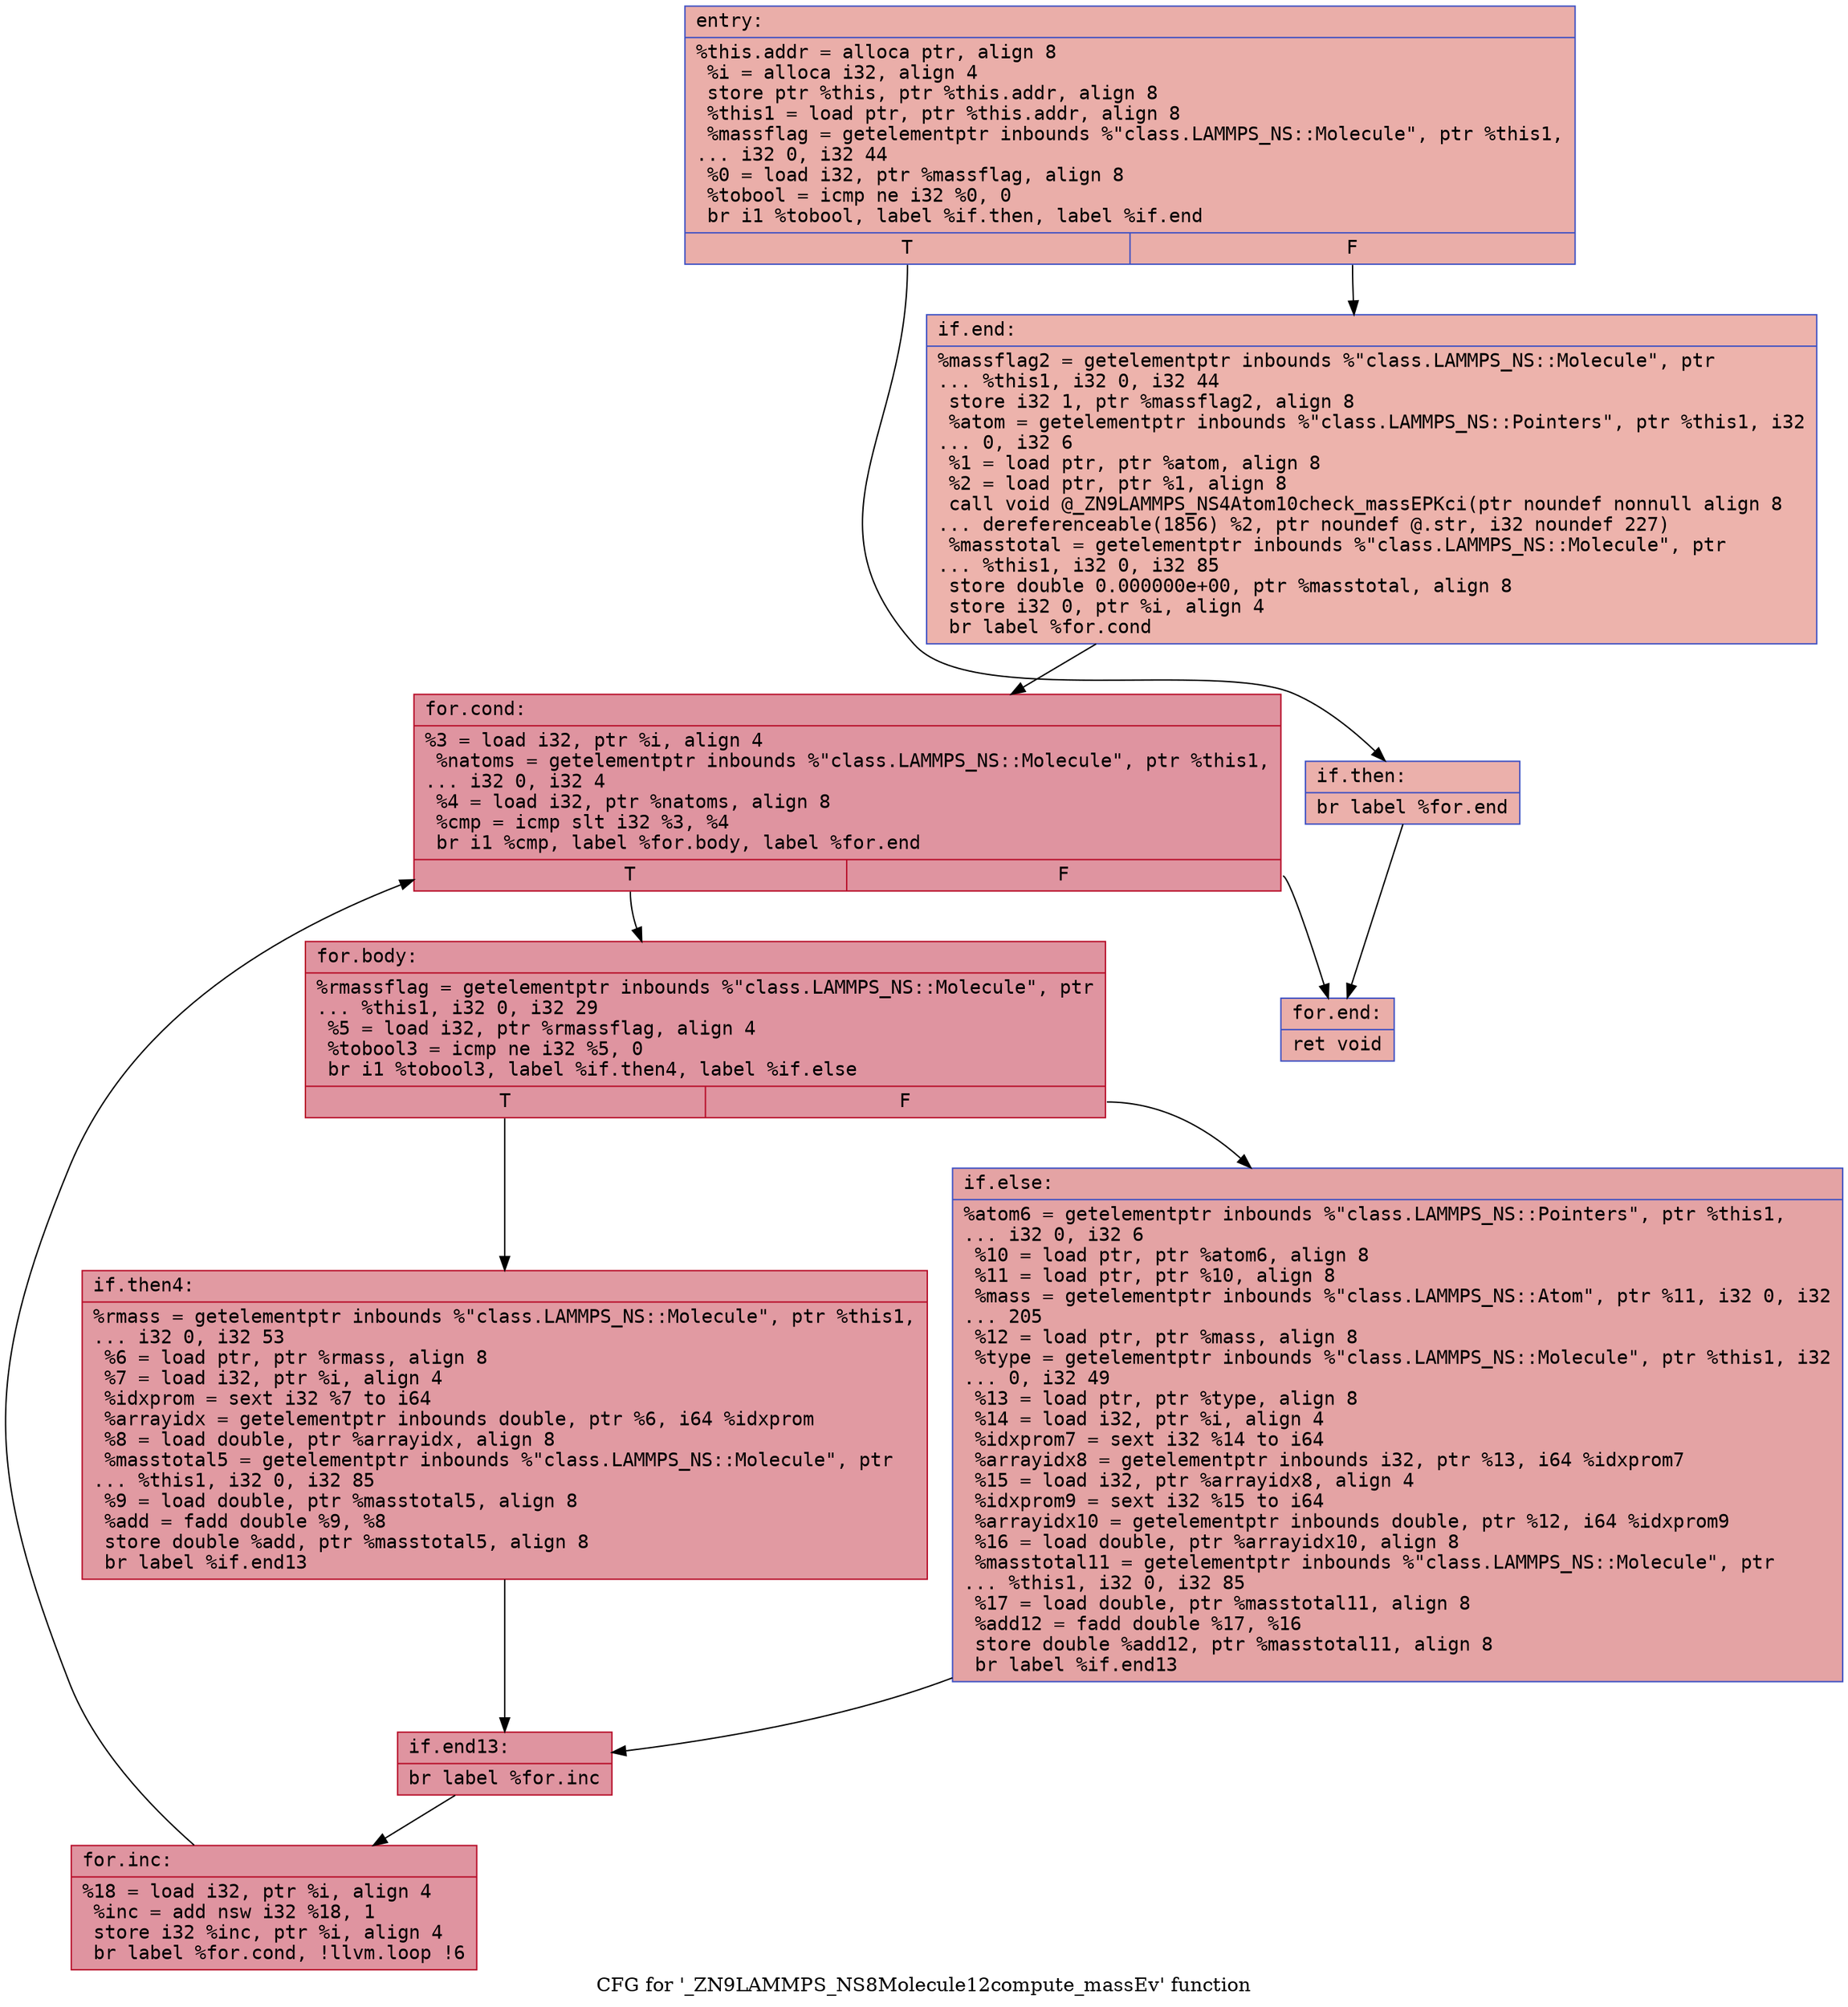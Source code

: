 digraph "CFG for '_ZN9LAMMPS_NS8Molecule12compute_massEv' function" {
	label="CFG for '_ZN9LAMMPS_NS8Molecule12compute_massEv' function";

	Node0x558e60889fe0 [shape=record,color="#3d50c3ff", style=filled, fillcolor="#d0473d70" fontname="Courier",label="{entry:\l|  %this.addr = alloca ptr, align 8\l  %i = alloca i32, align 4\l  store ptr %this, ptr %this.addr, align 8\l  %this1 = load ptr, ptr %this.addr, align 8\l  %massflag = getelementptr inbounds %\"class.LAMMPS_NS::Molecule\", ptr %this1,\l... i32 0, i32 44\l  %0 = load i32, ptr %massflag, align 8\l  %tobool = icmp ne i32 %0, 0\l  br i1 %tobool, label %if.then, label %if.end\l|{<s0>T|<s1>F}}"];
	Node0x558e60889fe0:s0 -> Node0x558e6088a490[tooltip="entry -> if.then\nProbability 62.50%" ];
	Node0x558e60889fe0:s1 -> Node0x558e6088a500[tooltip="entry -> if.end\nProbability 37.50%" ];
	Node0x558e6088a490 [shape=record,color="#3d50c3ff", style=filled, fillcolor="#d24b4070" fontname="Courier",label="{if.then:\l|  br label %for.end\l}"];
	Node0x558e6088a490 -> Node0x558e6088a680[tooltip="if.then -> for.end\nProbability 100.00%" ];
	Node0x558e6088a500 [shape=record,color="#3d50c3ff", style=filled, fillcolor="#d6524470" fontname="Courier",label="{if.end:\l|  %massflag2 = getelementptr inbounds %\"class.LAMMPS_NS::Molecule\", ptr\l... %this1, i32 0, i32 44\l  store i32 1, ptr %massflag2, align 8\l  %atom = getelementptr inbounds %\"class.LAMMPS_NS::Pointers\", ptr %this1, i32\l... 0, i32 6\l  %1 = load ptr, ptr %atom, align 8\l  %2 = load ptr, ptr %1, align 8\l  call void @_ZN9LAMMPS_NS4Atom10check_massEPKci(ptr noundef nonnull align 8\l... dereferenceable(1856) %2, ptr noundef @.str, i32 noundef 227)\l  %masstotal = getelementptr inbounds %\"class.LAMMPS_NS::Molecule\", ptr\l... %this1, i32 0, i32 85\l  store double 0.000000e+00, ptr %masstotal, align 8\l  store i32 0, ptr %i, align 4\l  br label %for.cond\l}"];
	Node0x558e6088a500 -> Node0x558e6088b0f0[tooltip="if.end -> for.cond\nProbability 100.00%" ];
	Node0x558e6088b0f0 [shape=record,color="#b70d28ff", style=filled, fillcolor="#b70d2870" fontname="Courier",label="{for.cond:\l|  %3 = load i32, ptr %i, align 4\l  %natoms = getelementptr inbounds %\"class.LAMMPS_NS::Molecule\", ptr %this1,\l... i32 0, i32 4\l  %4 = load i32, ptr %natoms, align 8\l  %cmp = icmp slt i32 %3, %4\l  br i1 %cmp, label %for.body, label %for.end\l|{<s0>T|<s1>F}}"];
	Node0x558e6088b0f0:s0 -> Node0x558e6088b490[tooltip="for.cond -> for.body\nProbability 96.88%" ];
	Node0x558e6088b0f0:s1 -> Node0x558e6088a680[tooltip="for.cond -> for.end\nProbability 3.12%" ];
	Node0x558e6088b490 [shape=record,color="#b70d28ff", style=filled, fillcolor="#b70d2870" fontname="Courier",label="{for.body:\l|  %rmassflag = getelementptr inbounds %\"class.LAMMPS_NS::Molecule\", ptr\l... %this1, i32 0, i32 29\l  %5 = load i32, ptr %rmassflag, align 4\l  %tobool3 = icmp ne i32 %5, 0\l  br i1 %tobool3, label %if.then4, label %if.else\l|{<s0>T|<s1>F}}"];
	Node0x558e6088b490:s0 -> Node0x558e6088b7e0[tooltip="for.body -> if.then4\nProbability 62.50%" ];
	Node0x558e6088b490:s1 -> Node0x558e6088b860[tooltip="for.body -> if.else\nProbability 37.50%" ];
	Node0x558e6088b7e0 [shape=record,color="#b70d28ff", style=filled, fillcolor="#bb1b2c70" fontname="Courier",label="{if.then4:\l|  %rmass = getelementptr inbounds %\"class.LAMMPS_NS::Molecule\", ptr %this1,\l... i32 0, i32 53\l  %6 = load ptr, ptr %rmass, align 8\l  %7 = load i32, ptr %i, align 4\l  %idxprom = sext i32 %7 to i64\l  %arrayidx = getelementptr inbounds double, ptr %6, i64 %idxprom\l  %8 = load double, ptr %arrayidx, align 8\l  %masstotal5 = getelementptr inbounds %\"class.LAMMPS_NS::Molecule\", ptr\l... %this1, i32 0, i32 85\l  %9 = load double, ptr %masstotal5, align 8\l  %add = fadd double %9, %8\l  store double %add, ptr %masstotal5, align 8\l  br label %if.end13\l}"];
	Node0x558e6088b7e0 -> Node0x558e6088af40[tooltip="if.then4 -> if.end13\nProbability 100.00%" ];
	Node0x558e6088b860 [shape=record,color="#3d50c3ff", style=filled, fillcolor="#c32e3170" fontname="Courier",label="{if.else:\l|  %atom6 = getelementptr inbounds %\"class.LAMMPS_NS::Pointers\", ptr %this1,\l... i32 0, i32 6\l  %10 = load ptr, ptr %atom6, align 8\l  %11 = load ptr, ptr %10, align 8\l  %mass = getelementptr inbounds %\"class.LAMMPS_NS::Atom\", ptr %11, i32 0, i32\l... 205\l  %12 = load ptr, ptr %mass, align 8\l  %type = getelementptr inbounds %\"class.LAMMPS_NS::Molecule\", ptr %this1, i32\l... 0, i32 49\l  %13 = load ptr, ptr %type, align 8\l  %14 = load i32, ptr %i, align 4\l  %idxprom7 = sext i32 %14 to i64\l  %arrayidx8 = getelementptr inbounds i32, ptr %13, i64 %idxprom7\l  %15 = load i32, ptr %arrayidx8, align 4\l  %idxprom9 = sext i32 %15 to i64\l  %arrayidx10 = getelementptr inbounds double, ptr %12, i64 %idxprom9\l  %16 = load double, ptr %arrayidx10, align 8\l  %masstotal11 = getelementptr inbounds %\"class.LAMMPS_NS::Molecule\", ptr\l... %this1, i32 0, i32 85\l  %17 = load double, ptr %masstotal11, align 8\l  %add12 = fadd double %17, %16\l  store double %add12, ptr %masstotal11, align 8\l  br label %if.end13\l}"];
	Node0x558e6088b860 -> Node0x558e6088af40[tooltip="if.else -> if.end13\nProbability 100.00%" ];
	Node0x558e6088af40 [shape=record,color="#b70d28ff", style=filled, fillcolor="#b70d2870" fontname="Courier",label="{if.end13:\l|  br label %for.inc\l}"];
	Node0x558e6088af40 -> Node0x558e6088cf30[tooltip="if.end13 -> for.inc\nProbability 100.00%" ];
	Node0x558e6088cf30 [shape=record,color="#b70d28ff", style=filled, fillcolor="#b70d2870" fontname="Courier",label="{for.inc:\l|  %18 = load i32, ptr %i, align 4\l  %inc = add nsw i32 %18, 1\l  store i32 %inc, ptr %i, align 4\l  br label %for.cond, !llvm.loop !6\l}"];
	Node0x558e6088cf30 -> Node0x558e6088b0f0[tooltip="for.inc -> for.cond\nProbability 100.00%" ];
	Node0x558e6088a680 [shape=record,color="#3d50c3ff", style=filled, fillcolor="#d0473d70" fontname="Courier",label="{for.end:\l|  ret void\l}"];
}
